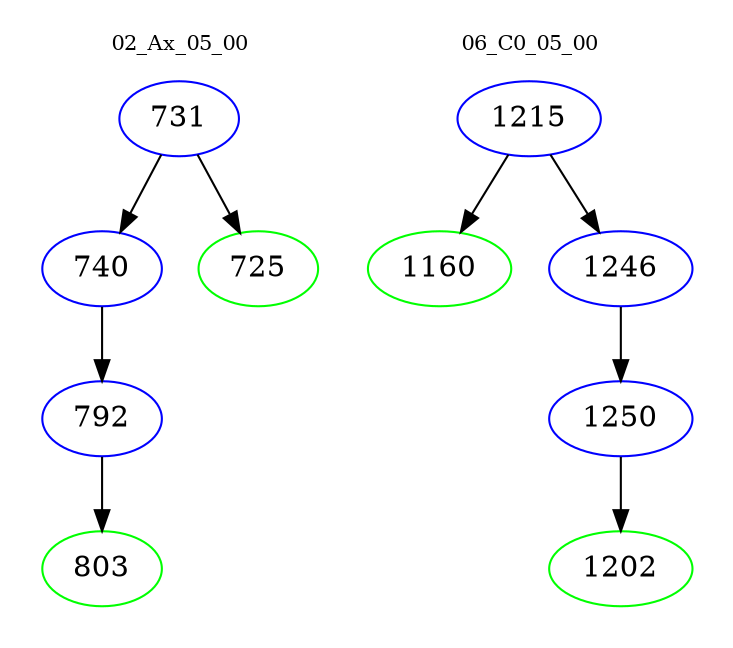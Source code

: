 digraph{
subgraph cluster_0 {
color = white
label = "02_Ax_05_00";
fontsize=10;
T0_731 [label="731", color="blue"]
T0_731 -> T0_740 [color="black"]
T0_740 [label="740", color="blue"]
T0_740 -> T0_792 [color="black"]
T0_792 [label="792", color="blue"]
T0_792 -> T0_803 [color="black"]
T0_803 [label="803", color="green"]
T0_731 -> T0_725 [color="black"]
T0_725 [label="725", color="green"]
}
subgraph cluster_1 {
color = white
label = "06_C0_05_00";
fontsize=10;
T1_1215 [label="1215", color="blue"]
T1_1215 -> T1_1160 [color="black"]
T1_1160 [label="1160", color="green"]
T1_1215 -> T1_1246 [color="black"]
T1_1246 [label="1246", color="blue"]
T1_1246 -> T1_1250 [color="black"]
T1_1250 [label="1250", color="blue"]
T1_1250 -> T1_1202 [color="black"]
T1_1202 [label="1202", color="green"]
}
}
